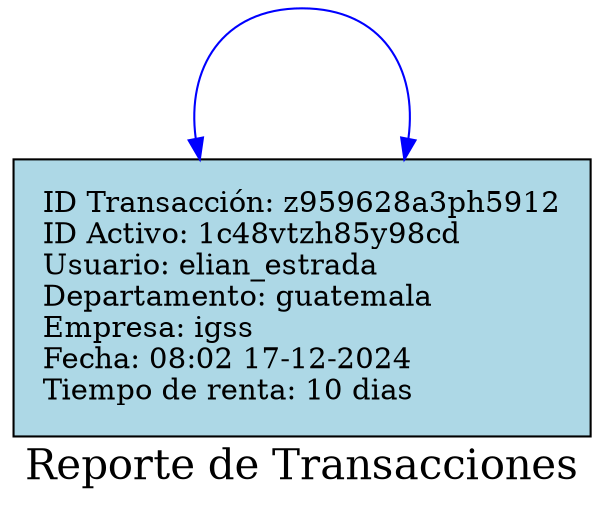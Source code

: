 digraph listita {
rankdir=LR;node [shape=record, style=filled, fillcolor=lightblue, margin=0.2];
edge [style=solid, color=blue];
graph [ranksep=1.5, nodesep=1];
graph [label="Reporte de Transacciones", fontsize=20, fontcolor=black];
"z959628a3ph5912" [label="{ID Transacción: z959628a3ph5912\lID Activo: 1c48vtzh85y98cd\lUsuario: elian_estrada\lDepartamento: guatemala\lEmpresa: igss\lFecha: 08:02 17-12-2024\lTiempo de renta: 10 dias\l}"];
"z959628a3ph5912" -> "z959628a3ph5912"[dir=both];
}
